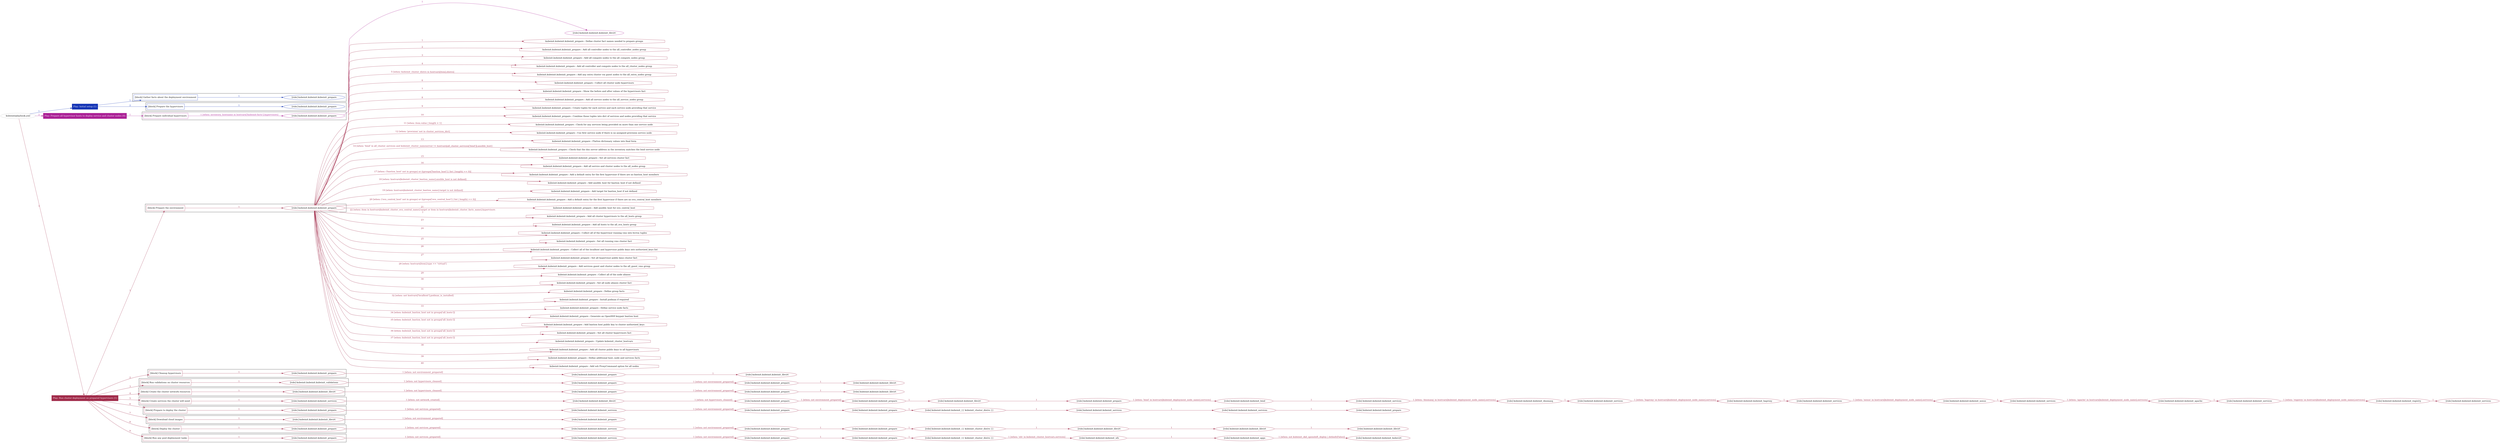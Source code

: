 digraph {
	graph [concentrate=true ordering=in rankdir=LR ratio=fill]
	edge [esep=5 sep=10]
	"kubeinit/playbook.yml" [id=root_node style=dotted]
	play_4ad656c7 [label="Play: Initial setup (1)" color="#1636b6" fontcolor="#ffffff" id=play_4ad656c7 shape=box style=filled tooltip=localhost]
	"kubeinit/playbook.yml" -> play_4ad656c7 [label="1 " color="#1636b6" fontcolor="#1636b6" id=edge_5f22c39d labeltooltip="1 " tooltip="1 "]
	subgraph "kubeinit.kubeinit.kubeinit_prepare" {
		role_6963aa18 [label="[role] kubeinit.kubeinit.kubeinit_prepare" color="#1636b6" id=role_6963aa18 tooltip="kubeinit.kubeinit.kubeinit_prepare"]
	}
	subgraph "kubeinit.kubeinit.kubeinit_prepare" {
		role_f5dd2bba [label="[role] kubeinit.kubeinit.kubeinit_prepare" color="#1636b6" id=role_f5dd2bba tooltip="kubeinit.kubeinit.kubeinit_prepare"]
	}
	subgraph "Play: Initial setup (1)" {
		play_4ad656c7 -> block_12c5a547 [label=1 color="#1636b6" fontcolor="#1636b6" id=edge_30212f72 labeltooltip=1 tooltip=1]
		subgraph cluster_block_12c5a547 {
			block_12c5a547 [label="[block] Gather facts about the deployment environment" color="#1636b6" id=block_12c5a547 labeltooltip="Gather facts about the deployment environment" shape=box tooltip="Gather facts about the deployment environment"]
			block_12c5a547 -> role_6963aa18 [label="1 " color="#1636b6" fontcolor="#1636b6" id=edge_a5d1486b labeltooltip="1 " tooltip="1 "]
		}
		play_4ad656c7 -> block_b210c50f [label=2 color="#1636b6" fontcolor="#1636b6" id=edge_d98646f3 labeltooltip=2 tooltip=2]
		subgraph cluster_block_b210c50f {
			block_b210c50f [label="[block] Prepare the hypervisors" color="#1636b6" id=block_b210c50f labeltooltip="Prepare the hypervisors" shape=box tooltip="Prepare the hypervisors"]
			block_b210c50f -> role_f5dd2bba [label="1 " color="#1636b6" fontcolor="#1636b6" id=edge_a6142dfa labeltooltip="1 " tooltip="1 "]
		}
	}
	play_4ef2c483 [label="Play: Prepare all hypervisor hosts to deploy service and cluster nodes (0)" color="#ab2196" fontcolor="#ffffff" id=play_4ef2c483 shape=box style=filled tooltip="Play: Prepare all hypervisor hosts to deploy service and cluster nodes (0)"]
	"kubeinit/playbook.yml" -> play_4ef2c483 [label="2 " color="#ab2196" fontcolor="#ab2196" id=edge_1b81bec1 labeltooltip="2 " tooltip="2 "]
	subgraph "kubeinit.kubeinit.kubeinit_libvirt" {
		role_58752e41 [label="[role] kubeinit.kubeinit.kubeinit_libvirt" color="#ab2196" id=role_58752e41 tooltip="kubeinit.kubeinit.kubeinit_libvirt"]
	}
	subgraph "kubeinit.kubeinit.kubeinit_prepare" {
		role_0df6da94 [label="[role] kubeinit.kubeinit.kubeinit_prepare" color="#ab2196" id=role_0df6da94 tooltip="kubeinit.kubeinit.kubeinit_prepare"]
		role_0df6da94 -> role_58752e41 [label="1 " color="#ab2196" fontcolor="#ab2196" id=edge_6310c12f labeltooltip="1 " tooltip="1 "]
	}
	subgraph "Play: Prepare all hypervisor hosts to deploy service and cluster nodes (0)" {
		play_4ef2c483 -> block_36af95b3 [label=1 color="#ab2196" fontcolor="#ab2196" id=edge_c715a71b labeltooltip=1 tooltip=1]
		subgraph cluster_block_36af95b3 {
			block_36af95b3 [label="[block] Prepare individual hypervisors" color="#ab2196" id=block_36af95b3 labeltooltip="Prepare individual hypervisors" shape=box tooltip="Prepare individual hypervisors"]
			block_36af95b3 -> role_0df6da94 [label="1 [when: inventory_hostname in hostvars['kubeinit-facts'].hypervisors]" color="#ab2196" fontcolor="#ab2196" id=edge_302420f1 labeltooltip="1 [when: inventory_hostname in hostvars['kubeinit-facts'].hypervisors]" tooltip="1 [when: inventory_hostname in hostvars['kubeinit-facts'].hypervisors]"]
		}
	}
	play_fd1794c0 [label="Play: Run cluster deployment on prepared hypervisors (1)" color="#a12b4a" fontcolor="#ffffff" id=play_fd1794c0 shape=box style=filled tooltip=localhost]
	"kubeinit/playbook.yml" -> play_fd1794c0 [label="3 " color="#a12b4a" fontcolor="#a12b4a" id=edge_bfb70a44 labeltooltip="3 " tooltip="3 "]
	subgraph "kubeinit.kubeinit.kubeinit_prepare" {
		role_610f25eb [label="[role] kubeinit.kubeinit.kubeinit_prepare" color="#a12b4a" id=role_610f25eb tooltip="kubeinit.kubeinit.kubeinit_prepare"]
		task_3647bf09 [label="kubeinit.kubeinit.kubeinit_prepare : Define cluster fact names needed to prepare groups" color="#a12b4a" id=task_3647bf09 shape=octagon tooltip="kubeinit.kubeinit.kubeinit_prepare : Define cluster fact names needed to prepare groups"]
		role_610f25eb -> task_3647bf09 [label="1 " color="#a12b4a" fontcolor="#a12b4a" id=edge_88217d3e labeltooltip="1 " tooltip="1 "]
		task_43c5eba8 [label="kubeinit.kubeinit.kubeinit_prepare : Add all controller nodes to the all_controller_nodes group" color="#a12b4a" id=task_43c5eba8 shape=octagon tooltip="kubeinit.kubeinit.kubeinit_prepare : Add all controller nodes to the all_controller_nodes group"]
		role_610f25eb -> task_43c5eba8 [label="2 " color="#a12b4a" fontcolor="#a12b4a" id=edge_89ddb2b9 labeltooltip="2 " tooltip="2 "]
		task_c01cdfaf [label="kubeinit.kubeinit.kubeinit_prepare : Add all compute nodes to the all_compute_nodes group" color="#a12b4a" id=task_c01cdfaf shape=octagon tooltip="kubeinit.kubeinit.kubeinit_prepare : Add all compute nodes to the all_compute_nodes group"]
		role_610f25eb -> task_c01cdfaf [label="3 " color="#a12b4a" fontcolor="#a12b4a" id=edge_330a1619 labeltooltip="3 " tooltip="3 "]
		task_a650d731 [label="kubeinit.kubeinit.kubeinit_prepare : Add all controller and compute nodes to the all_cluster_nodes group" color="#a12b4a" id=task_a650d731 shape=octagon tooltip="kubeinit.kubeinit.kubeinit_prepare : Add all controller and compute nodes to the all_cluster_nodes group"]
		role_610f25eb -> task_a650d731 [label="4 " color="#a12b4a" fontcolor="#a12b4a" id=edge_66cc5bb1 labeltooltip="4 " tooltip="4 "]
		task_f0062cbc [label="kubeinit.kubeinit.kubeinit_prepare : Add any extra cluster vm guest nodes to the all_extra_nodes group" color="#a12b4a" id=task_f0062cbc shape=octagon tooltip="kubeinit.kubeinit.kubeinit_prepare : Add any extra cluster vm guest nodes to the all_extra_nodes group"]
		role_610f25eb -> task_f0062cbc [label="5 [when: kubeinit_cluster_distro in hostvars[item].distro]" color="#a12b4a" fontcolor="#a12b4a" id=edge_425319ca labeltooltip="5 [when: kubeinit_cluster_distro in hostvars[item].distro]" tooltip="5 [when: kubeinit_cluster_distro in hostvars[item].distro]"]
		task_c46f7dd1 [label="kubeinit.kubeinit.kubeinit_prepare : Collect all cluster node hypervisors" color="#a12b4a" id=task_c46f7dd1 shape=octagon tooltip="kubeinit.kubeinit.kubeinit_prepare : Collect all cluster node hypervisors"]
		role_610f25eb -> task_c46f7dd1 [label="6 " color="#a12b4a" fontcolor="#a12b4a" id=edge_8b8991d0 labeltooltip="6 " tooltip="6 "]
		task_9c6be35c [label="kubeinit.kubeinit.kubeinit_prepare : Show the before and after values of the hypervisors fact" color="#a12b4a" id=task_9c6be35c shape=octagon tooltip="kubeinit.kubeinit.kubeinit_prepare : Show the before and after values of the hypervisors fact"]
		role_610f25eb -> task_9c6be35c [label="7 " color="#a12b4a" fontcolor="#a12b4a" id=edge_82d37b64 labeltooltip="7 " tooltip="7 "]
		task_25394a78 [label="kubeinit.kubeinit.kubeinit_prepare : Add all service nodes to the all_service_nodes group" color="#a12b4a" id=task_25394a78 shape=octagon tooltip="kubeinit.kubeinit.kubeinit_prepare : Add all service nodes to the all_service_nodes group"]
		role_610f25eb -> task_25394a78 [label="8 " color="#a12b4a" fontcolor="#a12b4a" id=edge_9e4e15f8 labeltooltip="8 " tooltip="8 "]
		task_ae66c63f [label="kubeinit.kubeinit.kubeinit_prepare : Create tuples for each service and each service node providing that service" color="#a12b4a" id=task_ae66c63f shape=octagon tooltip="kubeinit.kubeinit.kubeinit_prepare : Create tuples for each service and each service node providing that service"]
		role_610f25eb -> task_ae66c63f [label="9 " color="#a12b4a" fontcolor="#a12b4a" id=edge_23db730d labeltooltip="9 " tooltip="9 "]
		task_ab2db267 [label="kubeinit.kubeinit.kubeinit_prepare : Combine those tuples into dict of services and nodes providing that service" color="#a12b4a" id=task_ab2db267 shape=octagon tooltip="kubeinit.kubeinit.kubeinit_prepare : Combine those tuples into dict of services and nodes providing that service"]
		role_610f25eb -> task_ab2db267 [label="10 " color="#a12b4a" fontcolor="#a12b4a" id=edge_0cc83d5a labeltooltip="10 " tooltip="10 "]
		task_e679e3b2 [label="kubeinit.kubeinit.kubeinit_prepare : Check for any services being provided on more than one service node" color="#a12b4a" id=task_e679e3b2 shape=octagon tooltip="kubeinit.kubeinit.kubeinit_prepare : Check for any services being provided on more than one service node"]
		role_610f25eb -> task_e679e3b2 [label="11 [when: item.value | length > 1]" color="#a12b4a" fontcolor="#a12b4a" id=edge_f34c7090 labeltooltip="11 [when: item.value | length > 1]" tooltip="11 [when: item.value | length > 1]"]
		task_705623d0 [label="kubeinit.kubeinit.kubeinit_prepare : Use first service node if there is no assigned provision service node" color="#a12b4a" id=task_705623d0 shape=octagon tooltip="kubeinit.kubeinit.kubeinit_prepare : Use first service node if there is no assigned provision service node"]
		role_610f25eb -> task_705623d0 [label="12 [when: 'provision' not in cluster_services_dict]" color="#a12b4a" fontcolor="#a12b4a" id=edge_5b028229 labeltooltip="12 [when: 'provision' not in cluster_services_dict]" tooltip="12 [when: 'provision' not in cluster_services_dict]"]
		task_517657a5 [label="kubeinit.kubeinit.kubeinit_prepare : Flatten dictionary values into final form" color="#a12b4a" id=task_517657a5 shape=octagon tooltip="kubeinit.kubeinit.kubeinit_prepare : Flatten dictionary values into final form"]
		role_610f25eb -> task_517657a5 [label="13 " color="#a12b4a" fontcolor="#a12b4a" id=edge_05ffcc74 labeltooltip="13 " tooltip="13 "]
		task_06ff2751 [label="kubeinit.kubeinit.kubeinit_prepare : Check that the dns server address in the inventory matches the bind service node" color="#a12b4a" id=task_06ff2751 shape=octagon tooltip="kubeinit.kubeinit.kubeinit_prepare : Check that the dns server address in the inventory matches the bind service node"]
		role_610f25eb -> task_06ff2751 [label="14 [when: 'bind' in all_cluster_services and kubeinit_cluster_nameserver != hostvars[all_cluster_services['bind']].ansible_host]" color="#a12b4a" fontcolor="#a12b4a" id=edge_d0059840 labeltooltip="14 [when: 'bind' in all_cluster_services and kubeinit_cluster_nameserver != hostvars[all_cluster_services['bind']].ansible_host]" tooltip="14 [when: 'bind' in all_cluster_services and kubeinit_cluster_nameserver != hostvars[all_cluster_services['bind']].ansible_host]"]
		task_691a2730 [label="kubeinit.kubeinit.kubeinit_prepare : Set all services cluster fact" color="#a12b4a" id=task_691a2730 shape=octagon tooltip="kubeinit.kubeinit.kubeinit_prepare : Set all services cluster fact"]
		role_610f25eb -> task_691a2730 [label="15 " color="#a12b4a" fontcolor="#a12b4a" id=edge_35a98a67 labeltooltip="15 " tooltip="15 "]
		task_2c507c39 [label="kubeinit.kubeinit.kubeinit_prepare : Add all service and cluster nodes to the all_nodes group" color="#a12b4a" id=task_2c507c39 shape=octagon tooltip="kubeinit.kubeinit.kubeinit_prepare : Add all service and cluster nodes to the all_nodes group"]
		role_610f25eb -> task_2c507c39 [label="16 " color="#a12b4a" fontcolor="#a12b4a" id=edge_3caf0bb7 labeltooltip="16 " tooltip="16 "]
		task_86472de1 [label="kubeinit.kubeinit.kubeinit_prepare : Add a default entry for the first hypervisor if there are no bastion_host members" color="#a12b4a" id=task_86472de1 shape=octagon tooltip="kubeinit.kubeinit.kubeinit_prepare : Add a default entry for the first hypervisor if there are no bastion_host members"]
		role_610f25eb -> task_86472de1 [label="17 [when: ('bastion_host' not in groups) or ((groups['bastion_host'] | list | length) == 0)]" color="#a12b4a" fontcolor="#a12b4a" id=edge_76e479e9 labeltooltip="17 [when: ('bastion_host' not in groups) or ((groups['bastion_host'] | list | length) == 0)]" tooltip="17 [when: ('bastion_host' not in groups) or ((groups['bastion_host'] | list | length) == 0)]"]
		task_07b788d4 [label="kubeinit.kubeinit.kubeinit_prepare : Add ansible_host for bastion_host if not defined" color="#a12b4a" id=task_07b788d4 shape=octagon tooltip="kubeinit.kubeinit.kubeinit_prepare : Add ansible_host for bastion_host if not defined"]
		role_610f25eb -> task_07b788d4 [label="18 [when: hostvars[kubeinit_cluster_bastion_name].ansible_host is not defined]" color="#a12b4a" fontcolor="#a12b4a" id=edge_4f0cd8bd labeltooltip="18 [when: hostvars[kubeinit_cluster_bastion_name].ansible_host is not defined]" tooltip="18 [when: hostvars[kubeinit_cluster_bastion_name].ansible_host is not defined]"]
		task_bd2909a8 [label="kubeinit.kubeinit.kubeinit_prepare : Add target for bastion_host if not defined" color="#a12b4a" id=task_bd2909a8 shape=octagon tooltip="kubeinit.kubeinit.kubeinit_prepare : Add target for bastion_host if not defined"]
		role_610f25eb -> task_bd2909a8 [label="19 [when: hostvars[kubeinit_cluster_bastion_name].target is not defined]" color="#a12b4a" fontcolor="#a12b4a" id=edge_6eefb961 labeltooltip="19 [when: hostvars[kubeinit_cluster_bastion_name].target is not defined]" tooltip="19 [when: hostvars[kubeinit_cluster_bastion_name].target is not defined]"]
		task_20a67861 [label="kubeinit.kubeinit.kubeinit_prepare : Add a default entry for the first hypervisor if there are no ovn_central_host members" color="#a12b4a" id=task_20a67861 shape=octagon tooltip="kubeinit.kubeinit.kubeinit_prepare : Add a default entry for the first hypervisor if there are no ovn_central_host members"]
		role_610f25eb -> task_20a67861 [label="20 [when: ('ovn_central_host' not in groups) or ((groups['ovn_central_host'] | list | length) == 0)]" color="#a12b4a" fontcolor="#a12b4a" id=edge_b9da5053 labeltooltip="20 [when: ('ovn_central_host' not in groups) or ((groups['ovn_central_host'] | list | length) == 0)]" tooltip="20 [when: ('ovn_central_host' not in groups) or ((groups['ovn_central_host'] | list | length) == 0)]"]
		task_738c96b2 [label="kubeinit.kubeinit.kubeinit_prepare : Add ansible_host for ovn_central_host" color="#a12b4a" id=task_738c96b2 shape=octagon tooltip="kubeinit.kubeinit.kubeinit_prepare : Add ansible_host for ovn_central_host"]
		role_610f25eb -> task_738c96b2 [label="21 " color="#a12b4a" fontcolor="#a12b4a" id=edge_23fcdf60 labeltooltip="21 " tooltip="21 "]
		task_acad3de7 [label="kubeinit.kubeinit.kubeinit_prepare : Add all cluster hypervisors to the all_hosts group" color="#a12b4a" id=task_acad3de7 shape=octagon tooltip="kubeinit.kubeinit.kubeinit_prepare : Add all cluster hypervisors to the all_hosts group"]
		role_610f25eb -> task_acad3de7 [label="22 [when: item in hostvars[kubeinit_cluster_ovn_central_name].target or item in hostvars[kubeinit_cluster_facts_name].hypervisors
]" color="#a12b4a" fontcolor="#a12b4a" id=edge_d715c7b5 labeltooltip="22 [when: item in hostvars[kubeinit_cluster_ovn_central_name].target or item in hostvars[kubeinit_cluster_facts_name].hypervisors
]" tooltip="22 [when: item in hostvars[kubeinit_cluster_ovn_central_name].target or item in hostvars[kubeinit_cluster_facts_name].hypervisors
]"]
		task_5c1eb992 [label="kubeinit.kubeinit.kubeinit_prepare : Add all hosts to the all_ovn_hosts group" color="#a12b4a" id=task_5c1eb992 shape=octagon tooltip="kubeinit.kubeinit.kubeinit_prepare : Add all hosts to the all_ovn_hosts group"]
		role_610f25eb -> task_5c1eb992 [label="23 " color="#a12b4a" fontcolor="#a12b4a" id=edge_4e72655b labeltooltip="23 " tooltip="23 "]
		task_f821d5ff [label="kubeinit.kubeinit.kubeinit_prepare : Collect all of the hypervisor running vms into hv/vm tuples" color="#a12b4a" id=task_f821d5ff shape=octagon tooltip="kubeinit.kubeinit.kubeinit_prepare : Collect all of the hypervisor running vms into hv/vm tuples"]
		role_610f25eb -> task_f821d5ff [label="24 " color="#a12b4a" fontcolor="#a12b4a" id=edge_cd7b3444 labeltooltip="24 " tooltip="24 "]
		task_128bbbc9 [label="kubeinit.kubeinit.kubeinit_prepare : Set all running vms cluster fact" color="#a12b4a" id=task_128bbbc9 shape=octagon tooltip="kubeinit.kubeinit.kubeinit_prepare : Set all running vms cluster fact"]
		role_610f25eb -> task_128bbbc9 [label="25 " color="#a12b4a" fontcolor="#a12b4a" id=edge_8ee771c0 labeltooltip="25 " tooltip="25 "]
		task_9a3a1b98 [label="kubeinit.kubeinit.kubeinit_prepare : Collect all of the localhost and hypervisor public keys into authorized_keys list" color="#a12b4a" id=task_9a3a1b98 shape=octagon tooltip="kubeinit.kubeinit.kubeinit_prepare : Collect all of the localhost and hypervisor public keys into authorized_keys list"]
		role_610f25eb -> task_9a3a1b98 [label="26 " color="#a12b4a" fontcolor="#a12b4a" id=edge_d08b2281 labeltooltip="26 " tooltip="26 "]
		task_0e6c76e0 [label="kubeinit.kubeinit.kubeinit_prepare : Set all hypervisor public keys cluster fact" color="#a12b4a" id=task_0e6c76e0 shape=octagon tooltip="kubeinit.kubeinit.kubeinit_prepare : Set all hypervisor public keys cluster fact"]
		role_610f25eb -> task_0e6c76e0 [label="27 " color="#a12b4a" fontcolor="#a12b4a" id=edge_3f72af5f labeltooltip="27 " tooltip="27 "]
		task_414a3cd1 [label="kubeinit.kubeinit.kubeinit_prepare : Add services guest and cluster nodes to the all_guest_vms group" color="#a12b4a" id=task_414a3cd1 shape=octagon tooltip="kubeinit.kubeinit.kubeinit_prepare : Add services guest and cluster nodes to the all_guest_vms group"]
		role_610f25eb -> task_414a3cd1 [label="28 [when: hostvars[item].type == 'virtual']" color="#a12b4a" fontcolor="#a12b4a" id=edge_be687fe3 labeltooltip="28 [when: hostvars[item].type == 'virtual']" tooltip="28 [when: hostvars[item].type == 'virtual']"]
		task_8d439620 [label="kubeinit.kubeinit.kubeinit_prepare : Collect all of the node aliases" color="#a12b4a" id=task_8d439620 shape=octagon tooltip="kubeinit.kubeinit.kubeinit_prepare : Collect all of the node aliases"]
		role_610f25eb -> task_8d439620 [label="29 " color="#a12b4a" fontcolor="#a12b4a" id=edge_b34351c8 labeltooltip="29 " tooltip="29 "]
		task_47ee0aed [label="kubeinit.kubeinit.kubeinit_prepare : Set all node aliases cluster fact" color="#a12b4a" id=task_47ee0aed shape=octagon tooltip="kubeinit.kubeinit.kubeinit_prepare : Set all node aliases cluster fact"]
		role_610f25eb -> task_47ee0aed [label="30 " color="#a12b4a" fontcolor="#a12b4a" id=edge_b215225f labeltooltip="30 " tooltip="30 "]
		task_c1725054 [label="kubeinit.kubeinit.kubeinit_prepare : Define group facts" color="#a12b4a" id=task_c1725054 shape=octagon tooltip="kubeinit.kubeinit.kubeinit_prepare : Define group facts"]
		role_610f25eb -> task_c1725054 [label="31 " color="#a12b4a" fontcolor="#a12b4a" id=edge_9ab6765d labeltooltip="31 " tooltip="31 "]
		task_275076dc [label="kubeinit.kubeinit.kubeinit_prepare : Install podman if required" color="#a12b4a" id=task_275076dc shape=octagon tooltip="kubeinit.kubeinit.kubeinit_prepare : Install podman if required"]
		role_610f25eb -> task_275076dc [label="32 [when: not hostvars['localhost'].podman_is_installed]" color="#a12b4a" fontcolor="#a12b4a" id=edge_5c9187ae labeltooltip="32 [when: not hostvars['localhost'].podman_is_installed]" tooltip="32 [when: not hostvars['localhost'].podman_is_installed]"]
		task_4f73c36a [label="kubeinit.kubeinit.kubeinit_prepare : Define service node facts" color="#a12b4a" id=task_4f73c36a shape=octagon tooltip="kubeinit.kubeinit.kubeinit_prepare : Define service node facts"]
		role_610f25eb -> task_4f73c36a [label="33 " color="#a12b4a" fontcolor="#a12b4a" id=edge_65566cd3 labeltooltip="33 " tooltip="33 "]
		task_605e7ebd [label="kubeinit.kubeinit.kubeinit_prepare : Generate an OpenSSH keypair bastion host" color="#a12b4a" id=task_605e7ebd shape=octagon tooltip="kubeinit.kubeinit.kubeinit_prepare : Generate an OpenSSH keypair bastion host"]
		role_610f25eb -> task_605e7ebd [label="34 [when: kubeinit_bastion_host not in groups['all_hosts']]" color="#a12b4a" fontcolor="#a12b4a" id=edge_4fa4f344 labeltooltip="34 [when: kubeinit_bastion_host not in groups['all_hosts']]" tooltip="34 [when: kubeinit_bastion_host not in groups['all_hosts']]"]
		task_bd366870 [label="kubeinit.kubeinit.kubeinit_prepare : Add bastion host public key to cluster authorized_keys" color="#a12b4a" id=task_bd366870 shape=octagon tooltip="kubeinit.kubeinit.kubeinit_prepare : Add bastion host public key to cluster authorized_keys"]
		role_610f25eb -> task_bd366870 [label="35 [when: kubeinit_bastion_host not in groups['all_hosts']]" color="#a12b4a" fontcolor="#a12b4a" id=edge_694e0cec labeltooltip="35 [when: kubeinit_bastion_host not in groups['all_hosts']]" tooltip="35 [when: kubeinit_bastion_host not in groups['all_hosts']]"]
		task_d7468776 [label="kubeinit.kubeinit.kubeinit_prepare : Set all cluster hypervisors fact" color="#a12b4a" id=task_d7468776 shape=octagon tooltip="kubeinit.kubeinit.kubeinit_prepare : Set all cluster hypervisors fact"]
		role_610f25eb -> task_d7468776 [label="36 [when: kubeinit_bastion_host not in groups['all_hosts']]" color="#a12b4a" fontcolor="#a12b4a" id=edge_f57fa925 labeltooltip="36 [when: kubeinit_bastion_host not in groups['all_hosts']]" tooltip="36 [when: kubeinit_bastion_host not in groups['all_hosts']]"]
		task_f9ca2e04 [label="kubeinit.kubeinit.kubeinit_prepare : Update kubeinit_cluster_hostvars" color="#a12b4a" id=task_f9ca2e04 shape=octagon tooltip="kubeinit.kubeinit.kubeinit_prepare : Update kubeinit_cluster_hostvars"]
		role_610f25eb -> task_f9ca2e04 [label="37 [when: kubeinit_bastion_host not in groups['all_hosts']]" color="#a12b4a" fontcolor="#a12b4a" id=edge_cb66ad05 labeltooltip="37 [when: kubeinit_bastion_host not in groups['all_hosts']]" tooltip="37 [when: kubeinit_bastion_host not in groups['all_hosts']]"]
		task_65185837 [label="kubeinit.kubeinit.kubeinit_prepare : Add all cluster public keys to all hypervisors" color="#a12b4a" id=task_65185837 shape=octagon tooltip="kubeinit.kubeinit.kubeinit_prepare : Add all cluster public keys to all hypervisors"]
		role_610f25eb -> task_65185837 [label="38 " color="#a12b4a" fontcolor="#a12b4a" id=edge_374863c4 labeltooltip="38 " tooltip="38 "]
		task_9e0f4139 [label="kubeinit.kubeinit.kubeinit_prepare : Define additional host, node and services facts" color="#a12b4a" id=task_9e0f4139 shape=octagon tooltip="kubeinit.kubeinit.kubeinit_prepare : Define additional host, node and services facts"]
		role_610f25eb -> task_9e0f4139 [label="39 " color="#a12b4a" fontcolor="#a12b4a" id=edge_0c9e0406 labeltooltip="39 " tooltip="39 "]
		task_066b58e7 [label="kubeinit.kubeinit.kubeinit_prepare : Add ssh ProxyCommand option for all nodes" color="#a12b4a" id=task_066b58e7 shape=octagon tooltip="kubeinit.kubeinit.kubeinit_prepare : Add ssh ProxyCommand option for all nodes"]
		role_610f25eb -> task_066b58e7 [label="40 " color="#a12b4a" fontcolor="#a12b4a" id=edge_9ee06e8e labeltooltip="40 " tooltip="40 "]
	}
	subgraph "kubeinit.kubeinit.kubeinit_libvirt" {
		role_4b40fc7a [label="[role] kubeinit.kubeinit.kubeinit_libvirt" color="#a12b4a" id=role_4b40fc7a tooltip="kubeinit.kubeinit.kubeinit_libvirt"]
	}
	subgraph "kubeinit.kubeinit.kubeinit_prepare" {
		role_0f0fa34d [label="[role] kubeinit.kubeinit.kubeinit_prepare" color="#a12b4a" id=role_0f0fa34d tooltip="kubeinit.kubeinit.kubeinit_prepare"]
		role_0f0fa34d -> role_4b40fc7a [label="1 " color="#a12b4a" fontcolor="#a12b4a" id=edge_f08200ba labeltooltip="1 " tooltip="1 "]
	}
	subgraph "kubeinit.kubeinit.kubeinit_prepare" {
		role_690437c0 [label="[role] kubeinit.kubeinit.kubeinit_prepare" color="#a12b4a" id=role_690437c0 tooltip="kubeinit.kubeinit.kubeinit_prepare"]
		role_690437c0 -> role_0f0fa34d [label="1 [when: not environment_prepared]" color="#a12b4a" fontcolor="#a12b4a" id=edge_9a189b28 labeltooltip="1 [when: not environment_prepared]" tooltip="1 [when: not environment_prepared]"]
	}
	subgraph "kubeinit.kubeinit.kubeinit_libvirt" {
		role_edb78e7c [label="[role] kubeinit.kubeinit.kubeinit_libvirt" color="#a12b4a" id=role_edb78e7c tooltip="kubeinit.kubeinit.kubeinit_libvirt"]
	}
	subgraph "kubeinit.kubeinit.kubeinit_prepare" {
		role_a81d47e5 [label="[role] kubeinit.kubeinit.kubeinit_prepare" color="#a12b4a" id=role_a81d47e5 tooltip="kubeinit.kubeinit.kubeinit_prepare"]
		role_a81d47e5 -> role_edb78e7c [label="1 " color="#a12b4a" fontcolor="#a12b4a" id=edge_7cc360ce labeltooltip="1 " tooltip="1 "]
	}
	subgraph "kubeinit.kubeinit.kubeinit_prepare" {
		role_dcdb83b9 [label="[role] kubeinit.kubeinit.kubeinit_prepare" color="#a12b4a" id=role_dcdb83b9 tooltip="kubeinit.kubeinit.kubeinit_prepare"]
		role_dcdb83b9 -> role_a81d47e5 [label="1 [when: not environment_prepared]" color="#a12b4a" fontcolor="#a12b4a" id=edge_9957831a labeltooltip="1 [when: not environment_prepared]" tooltip="1 [when: not environment_prepared]"]
	}
	subgraph "kubeinit.kubeinit.kubeinit_validations" {
		role_363f9bf5 [label="[role] kubeinit.kubeinit.kubeinit_validations" color="#a12b4a" id=role_363f9bf5 tooltip="kubeinit.kubeinit.kubeinit_validations"]
		role_363f9bf5 -> role_dcdb83b9 [label="1 [when: not hypervisors_cleaned]" color="#a12b4a" fontcolor="#a12b4a" id=edge_39e295a8 labeltooltip="1 [when: not hypervisors_cleaned]" tooltip="1 [when: not hypervisors_cleaned]"]
	}
	subgraph "kubeinit.kubeinit.kubeinit_libvirt" {
		role_1a306137 [label="[role] kubeinit.kubeinit.kubeinit_libvirt" color="#a12b4a" id=role_1a306137 tooltip="kubeinit.kubeinit.kubeinit_libvirt"]
	}
	subgraph "kubeinit.kubeinit.kubeinit_prepare" {
		role_72a43c78 [label="[role] kubeinit.kubeinit.kubeinit_prepare" color="#a12b4a" id=role_72a43c78 tooltip="kubeinit.kubeinit.kubeinit_prepare"]
		role_72a43c78 -> role_1a306137 [label="1 " color="#a12b4a" fontcolor="#a12b4a" id=edge_aa785e99 labeltooltip="1 " tooltip="1 "]
	}
	subgraph "kubeinit.kubeinit.kubeinit_prepare" {
		role_57f30469 [label="[role] kubeinit.kubeinit.kubeinit_prepare" color="#a12b4a" id=role_57f30469 tooltip="kubeinit.kubeinit.kubeinit_prepare"]
		role_57f30469 -> role_72a43c78 [label="1 [when: not environment_prepared]" color="#a12b4a" fontcolor="#a12b4a" id=edge_7c4a538b labeltooltip="1 [when: not environment_prepared]" tooltip="1 [when: not environment_prepared]"]
	}
	subgraph "kubeinit.kubeinit.kubeinit_libvirt" {
		role_6ca94d9a [label="[role] kubeinit.kubeinit.kubeinit_libvirt" color="#a12b4a" id=role_6ca94d9a tooltip="kubeinit.kubeinit.kubeinit_libvirt"]
		role_6ca94d9a -> role_57f30469 [label="1 [when: not hypervisors_cleaned]" color="#a12b4a" fontcolor="#a12b4a" id=edge_d51bb54c labeltooltip="1 [when: not hypervisors_cleaned]" tooltip="1 [when: not hypervisors_cleaned]"]
	}
	subgraph "kubeinit.kubeinit.kubeinit_services" {
		role_6aa165c9 [label="[role] kubeinit.kubeinit.kubeinit_services" color="#a12b4a" id=role_6aa165c9 tooltip="kubeinit.kubeinit.kubeinit_services"]
	}
	subgraph "kubeinit.kubeinit.kubeinit_registry" {
		role_38a0f45f [label="[role] kubeinit.kubeinit.kubeinit_registry" color="#a12b4a" id=role_38a0f45f tooltip="kubeinit.kubeinit.kubeinit_registry"]
		role_38a0f45f -> role_6aa165c9 [label="1 " color="#a12b4a" fontcolor="#a12b4a" id=edge_278c9727 labeltooltip="1 " tooltip="1 "]
	}
	subgraph "kubeinit.kubeinit.kubeinit_services" {
		role_5d23adb0 [label="[role] kubeinit.kubeinit.kubeinit_services" color="#a12b4a" id=role_5d23adb0 tooltip="kubeinit.kubeinit.kubeinit_services"]
		role_5d23adb0 -> role_38a0f45f [label="1 [when: 'registry' in hostvars[kubeinit_deployment_node_name].services]" color="#a12b4a" fontcolor="#a12b4a" id=edge_e0fb9880 labeltooltip="1 [when: 'registry' in hostvars[kubeinit_deployment_node_name].services]" tooltip="1 [when: 'registry' in hostvars[kubeinit_deployment_node_name].services]"]
	}
	subgraph "kubeinit.kubeinit.kubeinit_apache" {
		role_f3b12cf7 [label="[role] kubeinit.kubeinit.kubeinit_apache" color="#a12b4a" id=role_f3b12cf7 tooltip="kubeinit.kubeinit.kubeinit_apache"]
		role_f3b12cf7 -> role_5d23adb0 [label="1 " color="#a12b4a" fontcolor="#a12b4a" id=edge_1d3ca106 labeltooltip="1 " tooltip="1 "]
	}
	subgraph "kubeinit.kubeinit.kubeinit_services" {
		role_6545913e [label="[role] kubeinit.kubeinit.kubeinit_services" color="#a12b4a" id=role_6545913e tooltip="kubeinit.kubeinit.kubeinit_services"]
		role_6545913e -> role_f3b12cf7 [label="1 [when: 'apache' in hostvars[kubeinit_deployment_node_name].services]" color="#a12b4a" fontcolor="#a12b4a" id=edge_212fdf4c labeltooltip="1 [when: 'apache' in hostvars[kubeinit_deployment_node_name].services]" tooltip="1 [when: 'apache' in hostvars[kubeinit_deployment_node_name].services]"]
	}
	subgraph "kubeinit.kubeinit.kubeinit_nexus" {
		role_a9d6313a [label="[role] kubeinit.kubeinit.kubeinit_nexus" color="#a12b4a" id=role_a9d6313a tooltip="kubeinit.kubeinit.kubeinit_nexus"]
		role_a9d6313a -> role_6545913e [label="1 " color="#a12b4a" fontcolor="#a12b4a" id=edge_8591591f labeltooltip="1 " tooltip="1 "]
	}
	subgraph "kubeinit.kubeinit.kubeinit_services" {
		role_2c7a3c4f [label="[role] kubeinit.kubeinit.kubeinit_services" color="#a12b4a" id=role_2c7a3c4f tooltip="kubeinit.kubeinit.kubeinit_services"]
		role_2c7a3c4f -> role_a9d6313a [label="1 [when: 'nexus' in hostvars[kubeinit_deployment_node_name].services]" color="#a12b4a" fontcolor="#a12b4a" id=edge_995050aa labeltooltip="1 [when: 'nexus' in hostvars[kubeinit_deployment_node_name].services]" tooltip="1 [when: 'nexus' in hostvars[kubeinit_deployment_node_name].services]"]
	}
	subgraph "kubeinit.kubeinit.kubeinit_haproxy" {
		role_e2c67add [label="[role] kubeinit.kubeinit.kubeinit_haproxy" color="#a12b4a" id=role_e2c67add tooltip="kubeinit.kubeinit.kubeinit_haproxy"]
		role_e2c67add -> role_2c7a3c4f [label="1 " color="#a12b4a" fontcolor="#a12b4a" id=edge_c18e32e7 labeltooltip="1 " tooltip="1 "]
	}
	subgraph "kubeinit.kubeinit.kubeinit_services" {
		role_097cdb3e [label="[role] kubeinit.kubeinit.kubeinit_services" color="#a12b4a" id=role_097cdb3e tooltip="kubeinit.kubeinit.kubeinit_services"]
		role_097cdb3e -> role_e2c67add [label="1 [when: 'haproxy' in hostvars[kubeinit_deployment_node_name].services]" color="#a12b4a" fontcolor="#a12b4a" id=edge_0eb29033 labeltooltip="1 [when: 'haproxy' in hostvars[kubeinit_deployment_node_name].services]" tooltip="1 [when: 'haproxy' in hostvars[kubeinit_deployment_node_name].services]"]
	}
	subgraph "kubeinit.kubeinit.kubeinit_dnsmasq" {
		role_7efd999d [label="[role] kubeinit.kubeinit.kubeinit_dnsmasq" color="#a12b4a" id=role_7efd999d tooltip="kubeinit.kubeinit.kubeinit_dnsmasq"]
		role_7efd999d -> role_097cdb3e [label="1 " color="#a12b4a" fontcolor="#a12b4a" id=edge_33928f25 labeltooltip="1 " tooltip="1 "]
	}
	subgraph "kubeinit.kubeinit.kubeinit_services" {
		role_22c44e7b [label="[role] kubeinit.kubeinit.kubeinit_services" color="#a12b4a" id=role_22c44e7b tooltip="kubeinit.kubeinit.kubeinit_services"]
		role_22c44e7b -> role_7efd999d [label="1 [when: 'dnsmasq' in hostvars[kubeinit_deployment_node_name].services]" color="#a12b4a" fontcolor="#a12b4a" id=edge_1d3a8a41 labeltooltip="1 [when: 'dnsmasq' in hostvars[kubeinit_deployment_node_name].services]" tooltip="1 [when: 'dnsmasq' in hostvars[kubeinit_deployment_node_name].services]"]
	}
	subgraph "kubeinit.kubeinit.kubeinit_bind" {
		role_63fcda22 [label="[role] kubeinit.kubeinit.kubeinit_bind" color="#a12b4a" id=role_63fcda22 tooltip="kubeinit.kubeinit.kubeinit_bind"]
		role_63fcda22 -> role_22c44e7b [label="1 " color="#a12b4a" fontcolor="#a12b4a" id=edge_a932e847 labeltooltip="1 " tooltip="1 "]
	}
	subgraph "kubeinit.kubeinit.kubeinit_prepare" {
		role_36c06b35 [label="[role] kubeinit.kubeinit.kubeinit_prepare" color="#a12b4a" id=role_36c06b35 tooltip="kubeinit.kubeinit.kubeinit_prepare"]
		role_36c06b35 -> role_63fcda22 [label="1 [when: 'bind' in hostvars[kubeinit_deployment_node_name].services]" color="#a12b4a" fontcolor="#a12b4a" id=edge_4407eaa4 labeltooltip="1 [when: 'bind' in hostvars[kubeinit_deployment_node_name].services]" tooltip="1 [when: 'bind' in hostvars[kubeinit_deployment_node_name].services]"]
	}
	subgraph "kubeinit.kubeinit.kubeinit_libvirt" {
		role_b5f1cca1 [label="[role] kubeinit.kubeinit.kubeinit_libvirt" color="#a12b4a" id=role_b5f1cca1 tooltip="kubeinit.kubeinit.kubeinit_libvirt"]
		role_b5f1cca1 -> role_36c06b35 [label="1 " color="#a12b4a" fontcolor="#a12b4a" id=edge_a2dc84b4 labeltooltip="1 " tooltip="1 "]
	}
	subgraph "kubeinit.kubeinit.kubeinit_prepare" {
		role_8db451bb [label="[role] kubeinit.kubeinit.kubeinit_prepare" color="#a12b4a" id=role_8db451bb tooltip="kubeinit.kubeinit.kubeinit_prepare"]
		role_8db451bb -> role_b5f1cca1 [label="1 " color="#a12b4a" fontcolor="#a12b4a" id=edge_10240143 labeltooltip="1 " tooltip="1 "]
	}
	subgraph "kubeinit.kubeinit.kubeinit_prepare" {
		role_4f0f0399 [label="[role] kubeinit.kubeinit.kubeinit_prepare" color="#a12b4a" id=role_4f0f0399 tooltip="kubeinit.kubeinit.kubeinit_prepare"]
		role_4f0f0399 -> role_8db451bb [label="1 [when: not environment_prepared]" color="#a12b4a" fontcolor="#a12b4a" id=edge_de94afab labeltooltip="1 [when: not environment_prepared]" tooltip="1 [when: not environment_prepared]"]
	}
	subgraph "kubeinit.kubeinit.kubeinit_libvirt" {
		role_da4a8925 [label="[role] kubeinit.kubeinit.kubeinit_libvirt" color="#a12b4a" id=role_da4a8925 tooltip="kubeinit.kubeinit.kubeinit_libvirt"]
		role_da4a8925 -> role_4f0f0399 [label="1 [when: not hypervisors_cleaned]" color="#a12b4a" fontcolor="#a12b4a" id=edge_7af31a65 labeltooltip="1 [when: not hypervisors_cleaned]" tooltip="1 [when: not hypervisors_cleaned]"]
	}
	subgraph "kubeinit.kubeinit.kubeinit_services" {
		role_1aa9f8b8 [label="[role] kubeinit.kubeinit.kubeinit_services" color="#a12b4a" id=role_1aa9f8b8 tooltip="kubeinit.kubeinit.kubeinit_services"]
		role_1aa9f8b8 -> role_da4a8925 [label="1 [when: not network_created]" color="#a12b4a" fontcolor="#a12b4a" id=edge_48bd735f labeltooltip="1 [when: not network_created]" tooltip="1 [when: not network_created]"]
	}
	subgraph "kubeinit.kubeinit.kubeinit_prepare" {
		role_d0a214de [label="[role] kubeinit.kubeinit.kubeinit_prepare" color="#a12b4a" id=role_d0a214de tooltip="kubeinit.kubeinit.kubeinit_prepare"]
	}
	subgraph "kubeinit.kubeinit.kubeinit_services" {
		role_16340d85 [label="[role] kubeinit.kubeinit.kubeinit_services" color="#a12b4a" id=role_16340d85 tooltip="kubeinit.kubeinit.kubeinit_services"]
		role_16340d85 -> role_d0a214de [label="1 " color="#a12b4a" fontcolor="#a12b4a" id=edge_ba974351 labeltooltip="1 " tooltip="1 "]
	}
	subgraph "kubeinit.kubeinit.kubeinit_services" {
		role_62c242fb [label="[role] kubeinit.kubeinit.kubeinit_services" color="#a12b4a" id=role_62c242fb tooltip="kubeinit.kubeinit.kubeinit_services"]
		role_62c242fb -> role_16340d85 [label="1 " color="#a12b4a" fontcolor="#a12b4a" id=edge_8fc133a9 labeltooltip="1 " tooltip="1 "]
	}
	subgraph "kubeinit.kubeinit.kubeinit_{{ kubeinit_cluster_distro }}" {
		role_b07360fe [label="[role] kubeinit.kubeinit.kubeinit_{{ kubeinit_cluster_distro }}" color="#a12b4a" id=role_b07360fe tooltip="kubeinit.kubeinit.kubeinit_{{ kubeinit_cluster_distro }}"]
		role_b07360fe -> role_62c242fb [label="1 " color="#a12b4a" fontcolor="#a12b4a" id=edge_dec995eb labeltooltip="1 " tooltip="1 "]
	}
	subgraph "kubeinit.kubeinit.kubeinit_prepare" {
		role_fa4ea97b [label="[role] kubeinit.kubeinit.kubeinit_prepare" color="#a12b4a" id=role_fa4ea97b tooltip="kubeinit.kubeinit.kubeinit_prepare"]
		role_fa4ea97b -> role_b07360fe [label="1 " color="#a12b4a" fontcolor="#a12b4a" id=edge_257f7578 labeltooltip="1 " tooltip="1 "]
	}
	subgraph "kubeinit.kubeinit.kubeinit_prepare" {
		role_a8c91b89 [label="[role] kubeinit.kubeinit.kubeinit_prepare" color="#a12b4a" id=role_a8c91b89 tooltip="kubeinit.kubeinit.kubeinit_prepare"]
		role_a8c91b89 -> role_fa4ea97b [label="1 " color="#a12b4a" fontcolor="#a12b4a" id=edge_95310d9e labeltooltip="1 " tooltip="1 "]
	}
	subgraph "kubeinit.kubeinit.kubeinit_services" {
		role_d88e6034 [label="[role] kubeinit.kubeinit.kubeinit_services" color="#a12b4a" id=role_d88e6034 tooltip="kubeinit.kubeinit.kubeinit_services"]
		role_d88e6034 -> role_a8c91b89 [label="1 [when: not environment_prepared]" color="#a12b4a" fontcolor="#a12b4a" id=edge_90468041 labeltooltip="1 [when: not environment_prepared]" tooltip="1 [when: not environment_prepared]"]
	}
	subgraph "kubeinit.kubeinit.kubeinit_prepare" {
		role_1b0c7a89 [label="[role] kubeinit.kubeinit.kubeinit_prepare" color="#a12b4a" id=role_1b0c7a89 tooltip="kubeinit.kubeinit.kubeinit_prepare"]
		role_1b0c7a89 -> role_d88e6034 [label="1 [when: not services_prepared]" color="#a12b4a" fontcolor="#a12b4a" id=edge_4614b816 labeltooltip="1 [when: not services_prepared]" tooltip="1 [when: not services_prepared]"]
	}
	subgraph "kubeinit.kubeinit.kubeinit_prepare" {
		role_baedd6a7 [label="[role] kubeinit.kubeinit.kubeinit_prepare" color="#a12b4a" id=role_baedd6a7 tooltip="kubeinit.kubeinit.kubeinit_prepare"]
	}
	subgraph "kubeinit.kubeinit.kubeinit_libvirt" {
		role_da188892 [label="[role] kubeinit.kubeinit.kubeinit_libvirt" color="#a12b4a" id=role_da188892 tooltip="kubeinit.kubeinit.kubeinit_libvirt"]
		role_da188892 -> role_baedd6a7 [label="1 [when: not environment_prepared]" color="#a12b4a" fontcolor="#a12b4a" id=edge_5e24cc5c labeltooltip="1 [when: not environment_prepared]" tooltip="1 [when: not environment_prepared]"]
	}
	subgraph "kubeinit.kubeinit.kubeinit_libvirt" {
		role_70d7fa83 [label="[role] kubeinit.kubeinit.kubeinit_libvirt" color="#a12b4a" id=role_70d7fa83 tooltip="kubeinit.kubeinit.kubeinit_libvirt"]
	}
	subgraph "kubeinit.kubeinit.kubeinit_libvirt" {
		role_d9a00217 [label="[role] kubeinit.kubeinit.kubeinit_libvirt" color="#a12b4a" id=role_d9a00217 tooltip="kubeinit.kubeinit.kubeinit_libvirt"]
		role_d9a00217 -> role_70d7fa83 [label="1 " color="#a12b4a" fontcolor="#a12b4a" id=edge_288a202c labeltooltip="1 " tooltip="1 "]
	}
	subgraph "kubeinit.kubeinit.kubeinit_libvirt" {
		role_52e3ff68 [label="[role] kubeinit.kubeinit.kubeinit_libvirt" color="#a12b4a" id=role_52e3ff68 tooltip="kubeinit.kubeinit.kubeinit_libvirt"]
		role_52e3ff68 -> role_d9a00217 [label="1 " color="#a12b4a" fontcolor="#a12b4a" id=edge_9343977b labeltooltip="1 " tooltip="1 "]
	}
	subgraph "kubeinit.kubeinit.kubeinit_{{ kubeinit_cluster_distro }}" {
		role_2e970a6f [label="[role] kubeinit.kubeinit.kubeinit_{{ kubeinit_cluster_distro }}" color="#a12b4a" id=role_2e970a6f tooltip="kubeinit.kubeinit.kubeinit_{{ kubeinit_cluster_distro }}"]
		role_2e970a6f -> role_52e3ff68 [label="1 " color="#a12b4a" fontcolor="#a12b4a" id=edge_15d2027e labeltooltip="1 " tooltip="1 "]
	}
	subgraph "kubeinit.kubeinit.kubeinit_prepare" {
		role_ac73a866 [label="[role] kubeinit.kubeinit.kubeinit_prepare" color="#a12b4a" id=role_ac73a866 tooltip="kubeinit.kubeinit.kubeinit_prepare"]
		role_ac73a866 -> role_2e970a6f [label="1 " color="#a12b4a" fontcolor="#a12b4a" id=edge_44452006 labeltooltip="1 " tooltip="1 "]
	}
	subgraph "kubeinit.kubeinit.kubeinit_prepare" {
		role_16314861 [label="[role] kubeinit.kubeinit.kubeinit_prepare" color="#a12b4a" id=role_16314861 tooltip="kubeinit.kubeinit.kubeinit_prepare"]
		role_16314861 -> role_ac73a866 [label="1 " color="#a12b4a" fontcolor="#a12b4a" id=edge_df285c58 labeltooltip="1 " tooltip="1 "]
	}
	subgraph "kubeinit.kubeinit.kubeinit_services" {
		role_b2345021 [label="[role] kubeinit.kubeinit.kubeinit_services" color="#a12b4a" id=role_b2345021 tooltip="kubeinit.kubeinit.kubeinit_services"]
		role_b2345021 -> role_16314861 [label="1 [when: not environment_prepared]" color="#a12b4a" fontcolor="#a12b4a" id=edge_870c267d labeltooltip="1 [when: not environment_prepared]" tooltip="1 [when: not environment_prepared]"]
	}
	subgraph "kubeinit.kubeinit.kubeinit_prepare" {
		role_fcaac8d9 [label="[role] kubeinit.kubeinit.kubeinit_prepare" color="#a12b4a" id=role_fcaac8d9 tooltip="kubeinit.kubeinit.kubeinit_prepare"]
		role_fcaac8d9 -> role_b2345021 [label="1 [when: not services_prepared]" color="#a12b4a" fontcolor="#a12b4a" id=edge_d50e9a16 labeltooltip="1 [when: not services_prepared]" tooltip="1 [when: not services_prepared]"]
	}
	subgraph "kubeinit.kubeinit.kubeinit_kubevirt" {
		role_2b729da9 [label="[role] kubeinit.kubeinit.kubeinit_kubevirt" color="#a12b4a" id=role_2b729da9 tooltip="kubeinit.kubeinit.kubeinit_kubevirt"]
	}
	subgraph "kubeinit.kubeinit.kubeinit_apps" {
		role_c98c0d5f [label="[role] kubeinit.kubeinit.kubeinit_apps" color="#a12b4a" id=role_c98c0d5f tooltip="kubeinit.kubeinit.kubeinit_apps"]
		role_c98c0d5f -> role_2b729da9 [label="1 [when: not kubeinit_okd_openshift_deploy | default(False)]" color="#a12b4a" fontcolor="#a12b4a" id=edge_5ead5a33 labeltooltip="1 [when: not kubeinit_okd_openshift_deploy | default(False)]" tooltip="1 [when: not kubeinit_okd_openshift_deploy | default(False)]"]
	}
	subgraph "kubeinit.kubeinit.kubeinit_nfs" {
		role_2e3f2454 [label="[role] kubeinit.kubeinit.kubeinit_nfs" color="#a12b4a" id=role_2e3f2454 tooltip="kubeinit.kubeinit.kubeinit_nfs"]
		role_2e3f2454 -> role_c98c0d5f [label="1 " color="#a12b4a" fontcolor="#a12b4a" id=edge_57227b30 labeltooltip="1 " tooltip="1 "]
	}
	subgraph "kubeinit.kubeinit.kubeinit_{{ kubeinit_cluster_distro }}" {
		role_ee3807cd [label="[role] kubeinit.kubeinit.kubeinit_{{ kubeinit_cluster_distro }}" color="#a12b4a" id=role_ee3807cd tooltip="kubeinit.kubeinit.kubeinit_{{ kubeinit_cluster_distro }}"]
		role_ee3807cd -> role_2e3f2454 [label="1 [when: 'nfs' in kubeinit_cluster_hostvars.services]" color="#a12b4a" fontcolor="#a12b4a" id=edge_b5a979f6 labeltooltip="1 [when: 'nfs' in kubeinit_cluster_hostvars.services]" tooltip="1 [when: 'nfs' in kubeinit_cluster_hostvars.services]"]
	}
	subgraph "kubeinit.kubeinit.kubeinit_prepare" {
		role_811831fd [label="[role] kubeinit.kubeinit.kubeinit_prepare" color="#a12b4a" id=role_811831fd tooltip="kubeinit.kubeinit.kubeinit_prepare"]
		role_811831fd -> role_ee3807cd [label="1 " color="#a12b4a" fontcolor="#a12b4a" id=edge_f02bc75e labeltooltip="1 " tooltip="1 "]
	}
	subgraph "kubeinit.kubeinit.kubeinit_prepare" {
		role_35f14349 [label="[role] kubeinit.kubeinit.kubeinit_prepare" color="#a12b4a" id=role_35f14349 tooltip="kubeinit.kubeinit.kubeinit_prepare"]
		role_35f14349 -> role_811831fd [label="1 " color="#a12b4a" fontcolor="#a12b4a" id=edge_e119b381 labeltooltip="1 " tooltip="1 "]
	}
	subgraph "kubeinit.kubeinit.kubeinit_services" {
		role_04d4e72b [label="[role] kubeinit.kubeinit.kubeinit_services" color="#a12b4a" id=role_04d4e72b tooltip="kubeinit.kubeinit.kubeinit_services"]
		role_04d4e72b -> role_35f14349 [label="1 [when: not environment_prepared]" color="#a12b4a" fontcolor="#a12b4a" id=edge_eb4d0f96 labeltooltip="1 [when: not environment_prepared]" tooltip="1 [when: not environment_prepared]"]
	}
	subgraph "kubeinit.kubeinit.kubeinit_prepare" {
		role_661c72b6 [label="[role] kubeinit.kubeinit.kubeinit_prepare" color="#a12b4a" id=role_661c72b6 tooltip="kubeinit.kubeinit.kubeinit_prepare"]
		role_661c72b6 -> role_04d4e72b [label="1 [when: not services_prepared]" color="#a12b4a" fontcolor="#a12b4a" id=edge_32329d2b labeltooltip="1 [when: not services_prepared]" tooltip="1 [when: not services_prepared]"]
	}
	subgraph "Play: Run cluster deployment on prepared hypervisors (1)" {
		play_fd1794c0 -> block_13803f87 [label=1 color="#a12b4a" fontcolor="#a12b4a" id=edge_2c8fb597 labeltooltip=1 tooltip=1]
		subgraph cluster_block_13803f87 {
			block_13803f87 [label="[block] Prepare the environment" color="#a12b4a" id=block_13803f87 labeltooltip="Prepare the environment" shape=box tooltip="Prepare the environment"]
			block_13803f87 -> role_610f25eb [label="1 " color="#a12b4a" fontcolor="#a12b4a" id=edge_fea8b960 labeltooltip="1 " tooltip="1 "]
		}
		play_fd1794c0 -> block_7dfeab9d [label=2 color="#a12b4a" fontcolor="#a12b4a" id=edge_1be4717b labeltooltip=2 tooltip=2]
		subgraph cluster_block_7dfeab9d {
			block_7dfeab9d [label="[block] Cleanup hypervisors" color="#a12b4a" id=block_7dfeab9d labeltooltip="Cleanup hypervisors" shape=box tooltip="Cleanup hypervisors"]
			block_7dfeab9d -> role_690437c0 [label="1 " color="#a12b4a" fontcolor="#a12b4a" id=edge_7cebe266 labeltooltip="1 " tooltip="1 "]
		}
		play_fd1794c0 -> block_e00a5c26 [label=3 color="#a12b4a" fontcolor="#a12b4a" id=edge_99b93a58 labeltooltip=3 tooltip=3]
		subgraph cluster_block_e00a5c26 {
			block_e00a5c26 [label="[block] Run validations on cluster resources" color="#a12b4a" id=block_e00a5c26 labeltooltip="Run validations on cluster resources" shape=box tooltip="Run validations on cluster resources"]
			block_e00a5c26 -> role_363f9bf5 [label="1 " color="#a12b4a" fontcolor="#a12b4a" id=edge_eff1e69d labeltooltip="1 " tooltip="1 "]
		}
		play_fd1794c0 -> block_df3f7509 [label=4 color="#a12b4a" fontcolor="#a12b4a" id=edge_ef6927c4 labeltooltip=4 tooltip=4]
		subgraph cluster_block_df3f7509 {
			block_df3f7509 [label="[block] Create the cluster network resources" color="#a12b4a" id=block_df3f7509 labeltooltip="Create the cluster network resources" shape=box tooltip="Create the cluster network resources"]
			block_df3f7509 -> role_6ca94d9a [label="1 " color="#a12b4a" fontcolor="#a12b4a" id=edge_1c1f7abf labeltooltip="1 " tooltip="1 "]
		}
		play_fd1794c0 -> block_6f214535 [label=5 color="#a12b4a" fontcolor="#a12b4a" id=edge_352a8a10 labeltooltip=5 tooltip=5]
		subgraph cluster_block_6f214535 {
			block_6f214535 [label="[block] Create services the cluster will need" color="#a12b4a" id=block_6f214535 labeltooltip="Create services the cluster will need" shape=box tooltip="Create services the cluster will need"]
			block_6f214535 -> role_1aa9f8b8 [label="1 " color="#a12b4a" fontcolor="#a12b4a" id=edge_d8ac3a05 labeltooltip="1 " tooltip="1 "]
		}
		play_fd1794c0 -> block_5656ee52 [label=6 color="#a12b4a" fontcolor="#a12b4a" id=edge_3b62ed0d labeltooltip=6 tooltip=6]
		subgraph cluster_block_5656ee52 {
			block_5656ee52 [label="[block] Prepare to deploy the cluster" color="#a12b4a" id=block_5656ee52 labeltooltip="Prepare to deploy the cluster" shape=box tooltip="Prepare to deploy the cluster"]
			block_5656ee52 -> role_1b0c7a89 [label="1 " color="#a12b4a" fontcolor="#a12b4a" id=edge_1a414b14 labeltooltip="1 " tooltip="1 "]
		}
		play_fd1794c0 -> block_c11b5804 [label=7 color="#a12b4a" fontcolor="#a12b4a" id=edge_d1d140a7 labeltooltip=7 tooltip=7]
		subgraph cluster_block_c11b5804 {
			block_c11b5804 [label="[block] Download cloud images" color="#a12b4a" id=block_c11b5804 labeltooltip="Download cloud images" shape=box tooltip="Download cloud images"]
			block_c11b5804 -> role_da188892 [label="1 " color="#a12b4a" fontcolor="#a12b4a" id=edge_6aabf6fb labeltooltip="1 " tooltip="1 "]
		}
		play_fd1794c0 -> block_465266ca [label=8 color="#a12b4a" fontcolor="#a12b4a" id=edge_db951a7d labeltooltip=8 tooltip=8]
		subgraph cluster_block_465266ca {
			block_465266ca [label="[block] Deploy the cluster" color="#a12b4a" id=block_465266ca labeltooltip="Deploy the cluster" shape=box tooltip="Deploy the cluster"]
			block_465266ca -> role_fcaac8d9 [label="1 " color="#a12b4a" fontcolor="#a12b4a" id=edge_adc9416e labeltooltip="1 " tooltip="1 "]
		}
		play_fd1794c0 -> block_722c093f [label=9 color="#a12b4a" fontcolor="#a12b4a" id=edge_15ded82d labeltooltip=9 tooltip=9]
		subgraph cluster_block_722c093f {
			block_722c093f [label="[block] Run any post-deployment tasks" color="#a12b4a" id=block_722c093f labeltooltip="Run any post-deployment tasks" shape=box tooltip="Run any post-deployment tasks"]
			block_722c093f -> role_661c72b6 [label="1 " color="#a12b4a" fontcolor="#a12b4a" id=edge_cecef485 labeltooltip="1 " tooltip="1 "]
		}
	}
}
